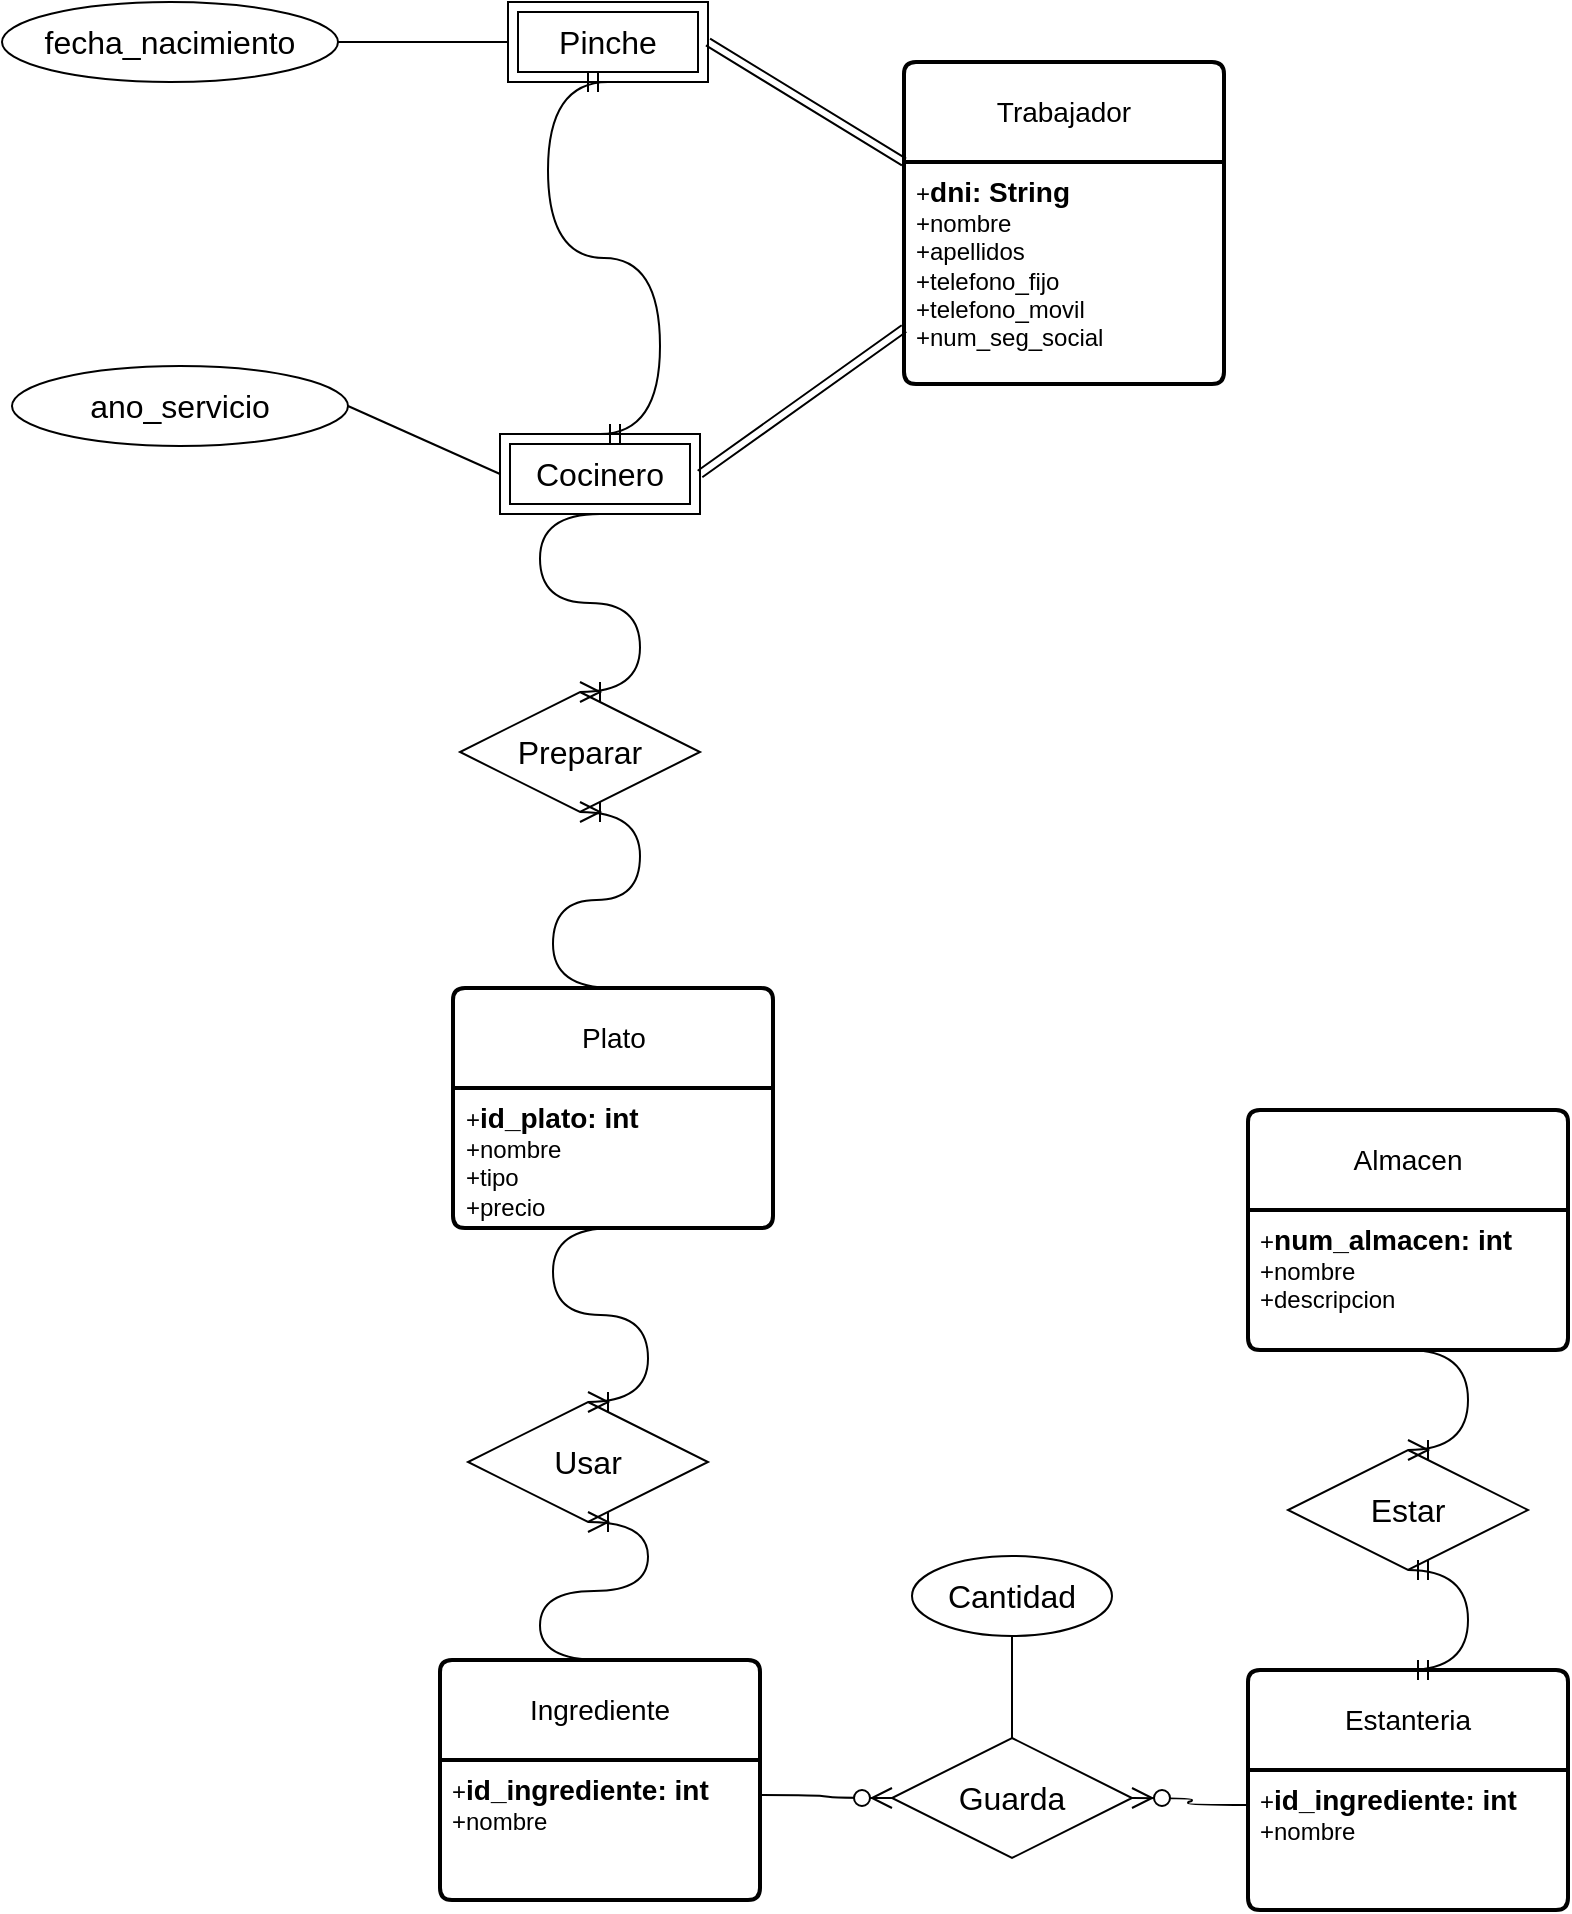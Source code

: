 <mxfile version="22.0.4" type="github">
  <diagram name="Página-1" id="PqSsCMHdxQcDdJAgpGdl">
    <mxGraphModel dx="1014" dy="1095" grid="0" gridSize="10" guides="1" tooltips="1" connect="1" arrows="1" fold="1" page="0" pageScale="1" pageWidth="827" pageHeight="1169" math="0" shadow="0">
      <root>
        <mxCell id="0" />
        <mxCell id="1" parent="0" />
        <mxCell id="uwY-2UBI9H5vYCJlG3WE-1" value="Plato" style="swimlane;childLayout=stackLayout;horizontal=1;startSize=50;horizontalStack=0;rounded=1;fontSize=14;fontStyle=0;strokeWidth=2;resizeParent=0;resizeLast=1;shadow=0;dashed=0;align=center;arcSize=4;whiteSpace=wrap;html=1;" vertex="1" parent="1">
          <mxGeometry x="9.5" y="132" width="160" height="120" as="geometry" />
        </mxCell>
        <mxCell id="uwY-2UBI9H5vYCJlG3WE-2" value="+&lt;b&gt;&lt;font style=&quot;font-size: 14px;&quot;&gt;id_plato: int&lt;/font&gt;&lt;/b&gt;&lt;br&gt;+nombre&lt;br&gt;+tipo&lt;br&gt;+precio" style="align=left;strokeColor=none;fillColor=none;spacingLeft=4;fontSize=12;verticalAlign=top;resizable=0;rotatable=0;part=1;html=1;" vertex="1" parent="uwY-2UBI9H5vYCJlG3WE-1">
          <mxGeometry y="50" width="160" height="70" as="geometry" />
        </mxCell>
        <mxCell id="uwY-2UBI9H5vYCJlG3WE-4" value="Ingrediente" style="swimlane;childLayout=stackLayout;horizontal=1;startSize=50;horizontalStack=0;rounded=1;fontSize=14;fontStyle=0;strokeWidth=2;resizeParent=0;resizeLast=1;shadow=0;dashed=0;align=center;arcSize=4;whiteSpace=wrap;html=1;" vertex="1" parent="1">
          <mxGeometry x="3" y="468" width="160" height="120" as="geometry" />
        </mxCell>
        <mxCell id="uwY-2UBI9H5vYCJlG3WE-5" value="+&lt;b&gt;&lt;font style=&quot;font-size: 14px;&quot;&gt;id_ingrediente: int&lt;/font&gt;&lt;/b&gt;&lt;br&gt;+nombre" style="align=left;strokeColor=none;fillColor=none;spacingLeft=4;fontSize=12;verticalAlign=top;resizable=0;rotatable=0;part=1;html=1;" vertex="1" parent="uwY-2UBI9H5vYCJlG3WE-4">
          <mxGeometry y="50" width="160" height="70" as="geometry" />
        </mxCell>
        <mxCell id="uwY-2UBI9H5vYCJlG3WE-10" value="Trabajador" style="swimlane;childLayout=stackLayout;horizontal=1;startSize=50;horizontalStack=0;rounded=1;fontSize=14;fontStyle=0;strokeWidth=2;resizeParent=0;resizeLast=1;shadow=0;dashed=0;align=center;arcSize=4;whiteSpace=wrap;html=1;" vertex="1" parent="1">
          <mxGeometry x="235" y="-331" width="160" height="161" as="geometry" />
        </mxCell>
        <mxCell id="uwY-2UBI9H5vYCJlG3WE-11" value="+&lt;b&gt;&lt;font style=&quot;font-size: 14px;&quot;&gt;dni: String&lt;/font&gt;&lt;/b&gt;&lt;br&gt;+nombre&lt;br&gt;+apellidos&lt;br&gt;+telefono_fijo&lt;br&gt;+telefono_movil&lt;br&gt;+num_seg_social" style="align=left;strokeColor=none;fillColor=none;spacingLeft=4;fontSize=12;verticalAlign=top;resizable=0;rotatable=0;part=1;html=1;" vertex="1" parent="uwY-2UBI9H5vYCJlG3WE-10">
          <mxGeometry y="50" width="160" height="111" as="geometry" />
        </mxCell>
        <mxCell id="uwY-2UBI9H5vYCJlG3WE-14" value="Cocinero" style="shape=ext;margin=3;double=1;whiteSpace=wrap;html=1;align=center;fontSize=16;" vertex="1" parent="1">
          <mxGeometry x="33" y="-145" width="100" height="40" as="geometry" />
        </mxCell>
        <mxCell id="uwY-2UBI9H5vYCJlG3WE-15" value="Pinche" style="shape=ext;margin=3;double=1;whiteSpace=wrap;html=1;align=center;fontSize=16;" vertex="1" parent="1">
          <mxGeometry x="37" y="-361" width="100" height="40" as="geometry" />
        </mxCell>
        <mxCell id="uwY-2UBI9H5vYCJlG3WE-16" value="" style="shape=link;html=1;rounded=0;fontSize=12;startSize=8;endSize=8;curved=1;entryX=0;entryY=0;entryDx=0;entryDy=0;exitX=1;exitY=0.5;exitDx=0;exitDy=0;" edge="1" parent="1" source="uwY-2UBI9H5vYCJlG3WE-15" target="uwY-2UBI9H5vYCJlG3WE-11">
          <mxGeometry width="100" relative="1" as="geometry">
            <mxPoint x="83" y="-245" as="sourcePoint" />
            <mxPoint x="183" y="-245" as="targetPoint" />
          </mxGeometry>
        </mxCell>
        <mxCell id="uwY-2UBI9H5vYCJlG3WE-17" value="" style="shape=link;html=1;rounded=0;fontSize=12;startSize=8;endSize=8;curved=1;entryX=0;entryY=0.75;entryDx=0;entryDy=0;exitX=1;exitY=0.5;exitDx=0;exitDy=0;" edge="1" parent="1" source="uwY-2UBI9H5vYCJlG3WE-14" target="uwY-2UBI9H5vYCJlG3WE-11">
          <mxGeometry width="100" relative="1" as="geometry">
            <mxPoint x="107" y="-280" as="sourcePoint" />
            <mxPoint x="213" y="-309" as="targetPoint" />
          </mxGeometry>
        </mxCell>
        <mxCell id="uwY-2UBI9H5vYCJlG3WE-18" value="fecha_nacimiento" style="ellipse;whiteSpace=wrap;html=1;align=center;fontSize=16;" vertex="1" parent="1">
          <mxGeometry x="-216" y="-361" width="168" height="40" as="geometry" />
        </mxCell>
        <mxCell id="uwY-2UBI9H5vYCJlG3WE-19" value="ano_servicio" style="ellipse;whiteSpace=wrap;html=1;align=center;fontSize=16;" vertex="1" parent="1">
          <mxGeometry x="-211" y="-179" width="168" height="40" as="geometry" />
        </mxCell>
        <mxCell id="uwY-2UBI9H5vYCJlG3WE-20" value="" style="endArrow=none;html=1;rounded=0;fontSize=12;startSize=8;endSize=8;curved=1;exitX=1;exitY=0.5;exitDx=0;exitDy=0;entryX=0;entryY=0.5;entryDx=0;entryDy=0;" edge="1" parent="1" source="uwY-2UBI9H5vYCJlG3WE-18" target="uwY-2UBI9H5vYCJlG3WE-15">
          <mxGeometry relative="1" as="geometry">
            <mxPoint x="-47" y="-201" as="sourcePoint" />
            <mxPoint x="113" y="-201" as="targetPoint" />
          </mxGeometry>
        </mxCell>
        <mxCell id="uwY-2UBI9H5vYCJlG3WE-21" value="" style="endArrow=none;html=1;rounded=0;fontSize=12;startSize=8;endSize=8;curved=1;exitX=1;exitY=0.5;exitDx=0;exitDy=0;entryX=0;entryY=0.5;entryDx=0;entryDy=0;" edge="1" parent="1" source="uwY-2UBI9H5vYCJlG3WE-19" target="uwY-2UBI9H5vYCJlG3WE-14">
          <mxGeometry relative="1" as="geometry">
            <mxPoint x="-64" y="-307" as="sourcePoint" />
            <mxPoint x="21" y="-307" as="targetPoint" />
          </mxGeometry>
        </mxCell>
        <mxCell id="uwY-2UBI9H5vYCJlG3WE-25" value="Preparar" style="shape=rhombus;perimeter=rhombusPerimeter;whiteSpace=wrap;html=1;align=center;fontSize=16;" vertex="1" parent="1">
          <mxGeometry x="13" y="-16" width="120" height="60" as="geometry" />
        </mxCell>
        <mxCell id="uwY-2UBI9H5vYCJlG3WE-28" value="" style="edgeStyle=entityRelationEdgeStyle;fontSize=12;html=1;endArrow=ERmandOne;startArrow=ERmandOne;rounded=0;startSize=8;endSize=8;curved=1;entryX=0.5;entryY=1;entryDx=0;entryDy=0;exitX=0.5;exitY=0;exitDx=0;exitDy=0;" edge="1" parent="1" source="uwY-2UBI9H5vYCJlG3WE-14" target="uwY-2UBI9H5vYCJlG3WE-15">
          <mxGeometry width="100" height="100" relative="1" as="geometry">
            <mxPoint x="79" y="-193" as="sourcePoint" />
            <mxPoint x="16" y="-246" as="targetPoint" />
            <Array as="points">
              <mxPoint x="96" y="-238.5" />
            </Array>
          </mxGeometry>
        </mxCell>
        <mxCell id="uwY-2UBI9H5vYCJlG3WE-30" value="" style="edgeStyle=entityRelationEdgeStyle;fontSize=12;html=1;endArrow=ERoneToMany;rounded=0;startSize=8;endSize=8;curved=1;exitX=0.5;exitY=1;exitDx=0;exitDy=0;entryX=0.5;entryY=0;entryDx=0;entryDy=0;" edge="1" parent="1" source="uwY-2UBI9H5vYCJlG3WE-14" target="uwY-2UBI9H5vYCJlG3WE-25">
          <mxGeometry width="100" height="100" relative="1" as="geometry">
            <mxPoint x="87" y="88" as="sourcePoint" />
            <mxPoint x="187" y="-12" as="targetPoint" />
          </mxGeometry>
        </mxCell>
        <mxCell id="uwY-2UBI9H5vYCJlG3WE-31" value="" style="edgeStyle=entityRelationEdgeStyle;fontSize=12;html=1;endArrow=ERoneToMany;rounded=0;startSize=8;endSize=8;curved=1;exitX=0.5;exitY=0;exitDx=0;exitDy=0;entryX=0.5;entryY=1;entryDx=0;entryDy=0;" edge="1" parent="1" source="uwY-2UBI9H5vYCJlG3WE-1" target="uwY-2UBI9H5vYCJlG3WE-25">
          <mxGeometry width="100" height="100" relative="1" as="geometry">
            <mxPoint x="249" y="3" as="sourcePoint" />
            <mxPoint x="239" y="92" as="targetPoint" />
          </mxGeometry>
        </mxCell>
        <mxCell id="uwY-2UBI9H5vYCJlG3WE-34" value="Usar" style="shape=rhombus;perimeter=rhombusPerimeter;whiteSpace=wrap;html=1;align=center;fontSize=16;" vertex="1" parent="1">
          <mxGeometry x="17" y="339" width="120" height="60" as="geometry" />
        </mxCell>
        <mxCell id="uwY-2UBI9H5vYCJlG3WE-35" value="" style="edgeStyle=entityRelationEdgeStyle;fontSize=12;html=1;endArrow=ERoneToMany;rounded=0;startSize=8;endSize=8;curved=1;exitX=0.5;exitY=1;exitDx=0;exitDy=0;entryX=0.5;entryY=0;entryDx=0;entryDy=0;" edge="1" parent="1" target="uwY-2UBI9H5vYCJlG3WE-34" source="uwY-2UBI9H5vYCJlG3WE-2">
          <mxGeometry width="100" height="100" relative="1" as="geometry">
            <mxPoint x="92.5" y="207" as="sourcePoint" />
            <mxPoint x="196.5" y="300" as="targetPoint" />
          </mxGeometry>
        </mxCell>
        <mxCell id="uwY-2UBI9H5vYCJlG3WE-36" value="" style="edgeStyle=entityRelationEdgeStyle;fontSize=12;html=1;endArrow=ERoneToMany;rounded=0;startSize=8;endSize=8;curved=1;exitX=0.5;exitY=0;exitDx=0;exitDy=0;entryX=0.5;entryY=1;entryDx=0;entryDy=0;" edge="1" parent="1" target="uwY-2UBI9H5vYCJlG3WE-34" source="uwY-2UBI9H5vYCJlG3WE-4">
          <mxGeometry width="100" height="100" relative="1" as="geometry">
            <mxPoint x="99.5" y="444" as="sourcePoint" />
            <mxPoint x="248.5" y="404" as="targetPoint" />
          </mxGeometry>
        </mxCell>
        <mxCell id="uwY-2UBI9H5vYCJlG3WE-37" value="Estanteria" style="swimlane;childLayout=stackLayout;horizontal=1;startSize=50;horizontalStack=0;rounded=1;fontSize=14;fontStyle=0;strokeWidth=2;resizeParent=0;resizeLast=1;shadow=0;dashed=0;align=center;arcSize=4;whiteSpace=wrap;html=1;" vertex="1" parent="1">
          <mxGeometry x="407" y="473" width="160" height="120" as="geometry" />
        </mxCell>
        <mxCell id="uwY-2UBI9H5vYCJlG3WE-38" value="+&lt;b&gt;&lt;font style=&quot;font-size: 14px;&quot;&gt;id_ingrediente: int&lt;/font&gt;&lt;/b&gt;&lt;br&gt;+nombre" style="align=left;strokeColor=none;fillColor=none;spacingLeft=4;fontSize=12;verticalAlign=top;resizable=0;rotatable=0;part=1;html=1;" vertex="1" parent="uwY-2UBI9H5vYCJlG3WE-37">
          <mxGeometry y="50" width="160" height="70" as="geometry" />
        </mxCell>
        <mxCell id="uwY-2UBI9H5vYCJlG3WE-40" value="Guarda" style="shape=rhombus;perimeter=rhombusPerimeter;whiteSpace=wrap;html=1;align=center;fontSize=16;" vertex="1" parent="1">
          <mxGeometry x="229" y="507" width="120" height="60" as="geometry" />
        </mxCell>
        <mxCell id="uwY-2UBI9H5vYCJlG3WE-42" value="" style="edgeStyle=entityRelationEdgeStyle;fontSize=12;html=1;endArrow=ERzeroToMany;endFill=1;rounded=0;startSize=8;endSize=8;curved=1;exitX=1;exitY=0.25;exitDx=0;exitDy=0;entryX=0;entryY=0.5;entryDx=0;entryDy=0;" edge="1" parent="1" source="uwY-2UBI9H5vYCJlG3WE-5" target="uwY-2UBI9H5vYCJlG3WE-40">
          <mxGeometry width="100" height="100" relative="1" as="geometry">
            <mxPoint x="230" y="441" as="sourcePoint" />
            <mxPoint x="330" y="341" as="targetPoint" />
          </mxGeometry>
        </mxCell>
        <mxCell id="uwY-2UBI9H5vYCJlG3WE-43" value="" style="edgeStyle=entityRelationEdgeStyle;fontSize=12;html=1;endArrow=ERzeroToMany;endFill=1;rounded=0;startSize=8;endSize=8;curved=1;exitX=0;exitY=0.25;exitDx=0;exitDy=0;entryX=1;entryY=0.5;entryDx=0;entryDy=0;" edge="1" parent="1" source="uwY-2UBI9H5vYCJlG3WE-38" target="uwY-2UBI9H5vYCJlG3WE-40">
          <mxGeometry width="100" height="100" relative="1" as="geometry">
            <mxPoint x="173" y="546" as="sourcePoint" />
            <mxPoint x="239" y="547" as="targetPoint" />
          </mxGeometry>
        </mxCell>
        <mxCell id="uwY-2UBI9H5vYCJlG3WE-44" value="Cantidad" style="ellipse;whiteSpace=wrap;html=1;align=center;fontSize=16;" vertex="1" parent="1">
          <mxGeometry x="239" y="416" width="100" height="40" as="geometry" />
        </mxCell>
        <mxCell id="uwY-2UBI9H5vYCJlG3WE-46" value="" style="endArrow=none;html=1;rounded=0;fontSize=12;startSize=8;endSize=8;curved=1;exitX=0.5;exitY=1;exitDx=0;exitDy=0;entryX=0.5;entryY=0;entryDx=0;entryDy=0;" edge="1" parent="1" source="uwY-2UBI9H5vYCJlG3WE-44" target="uwY-2UBI9H5vYCJlG3WE-40">
          <mxGeometry relative="1" as="geometry">
            <mxPoint x="317" y="335" as="sourcePoint" />
            <mxPoint x="477" y="335" as="targetPoint" />
          </mxGeometry>
        </mxCell>
        <mxCell id="uwY-2UBI9H5vYCJlG3WE-47" value="Almacen" style="swimlane;childLayout=stackLayout;horizontal=1;startSize=50;horizontalStack=0;rounded=1;fontSize=14;fontStyle=0;strokeWidth=2;resizeParent=0;resizeLast=1;shadow=0;dashed=0;align=center;arcSize=4;whiteSpace=wrap;html=1;" vertex="1" parent="1">
          <mxGeometry x="407" y="193" width="160" height="120" as="geometry" />
        </mxCell>
        <mxCell id="uwY-2UBI9H5vYCJlG3WE-48" value="+&lt;b&gt;&lt;font style=&quot;font-size: 14px;&quot;&gt;num_almacen: int&lt;/font&gt;&lt;/b&gt;&lt;br&gt;+nombre&lt;br&gt;+descripcion" style="align=left;strokeColor=none;fillColor=none;spacingLeft=4;fontSize=12;verticalAlign=top;resizable=0;rotatable=0;part=1;html=1;" vertex="1" parent="uwY-2UBI9H5vYCJlG3WE-47">
          <mxGeometry y="50" width="160" height="70" as="geometry" />
        </mxCell>
        <mxCell id="uwY-2UBI9H5vYCJlG3WE-49" value="Estar" style="shape=rhombus;perimeter=rhombusPerimeter;whiteSpace=wrap;html=1;align=center;fontSize=16;" vertex="1" parent="1">
          <mxGeometry x="427" y="363" width="120" height="60" as="geometry" />
        </mxCell>
        <mxCell id="uwY-2UBI9H5vYCJlG3WE-50" value="" style="edgeStyle=entityRelationEdgeStyle;fontSize=12;html=1;endArrow=ERmandOne;startArrow=ERmandOne;rounded=0;startSize=8;endSize=8;curved=1;exitX=0.5;exitY=0;exitDx=0;exitDy=0;entryX=0.5;entryY=1;entryDx=0;entryDy=0;" edge="1" parent="1" source="uwY-2UBI9H5vYCJlG3WE-37" target="uwY-2UBI9H5vYCJlG3WE-49">
          <mxGeometry width="100" height="100" relative="1" as="geometry">
            <mxPoint x="295" y="323" as="sourcePoint" />
            <mxPoint x="395" y="223" as="targetPoint" />
          </mxGeometry>
        </mxCell>
        <mxCell id="uwY-2UBI9H5vYCJlG3WE-51" value="" style="edgeStyle=entityRelationEdgeStyle;fontSize=12;html=1;endArrow=ERoneToMany;rounded=0;startSize=8;endSize=8;curved=1;entryX=0.5;entryY=0;entryDx=0;entryDy=0;exitX=0.5;exitY=1;exitDx=0;exitDy=0;" edge="1" parent="1" source="uwY-2UBI9H5vYCJlG3WE-48" target="uwY-2UBI9H5vYCJlG3WE-49">
          <mxGeometry width="100" height="100" relative="1" as="geometry">
            <mxPoint x="295" y="323" as="sourcePoint" />
            <mxPoint x="395" y="223" as="targetPoint" />
          </mxGeometry>
        </mxCell>
      </root>
    </mxGraphModel>
  </diagram>
</mxfile>
